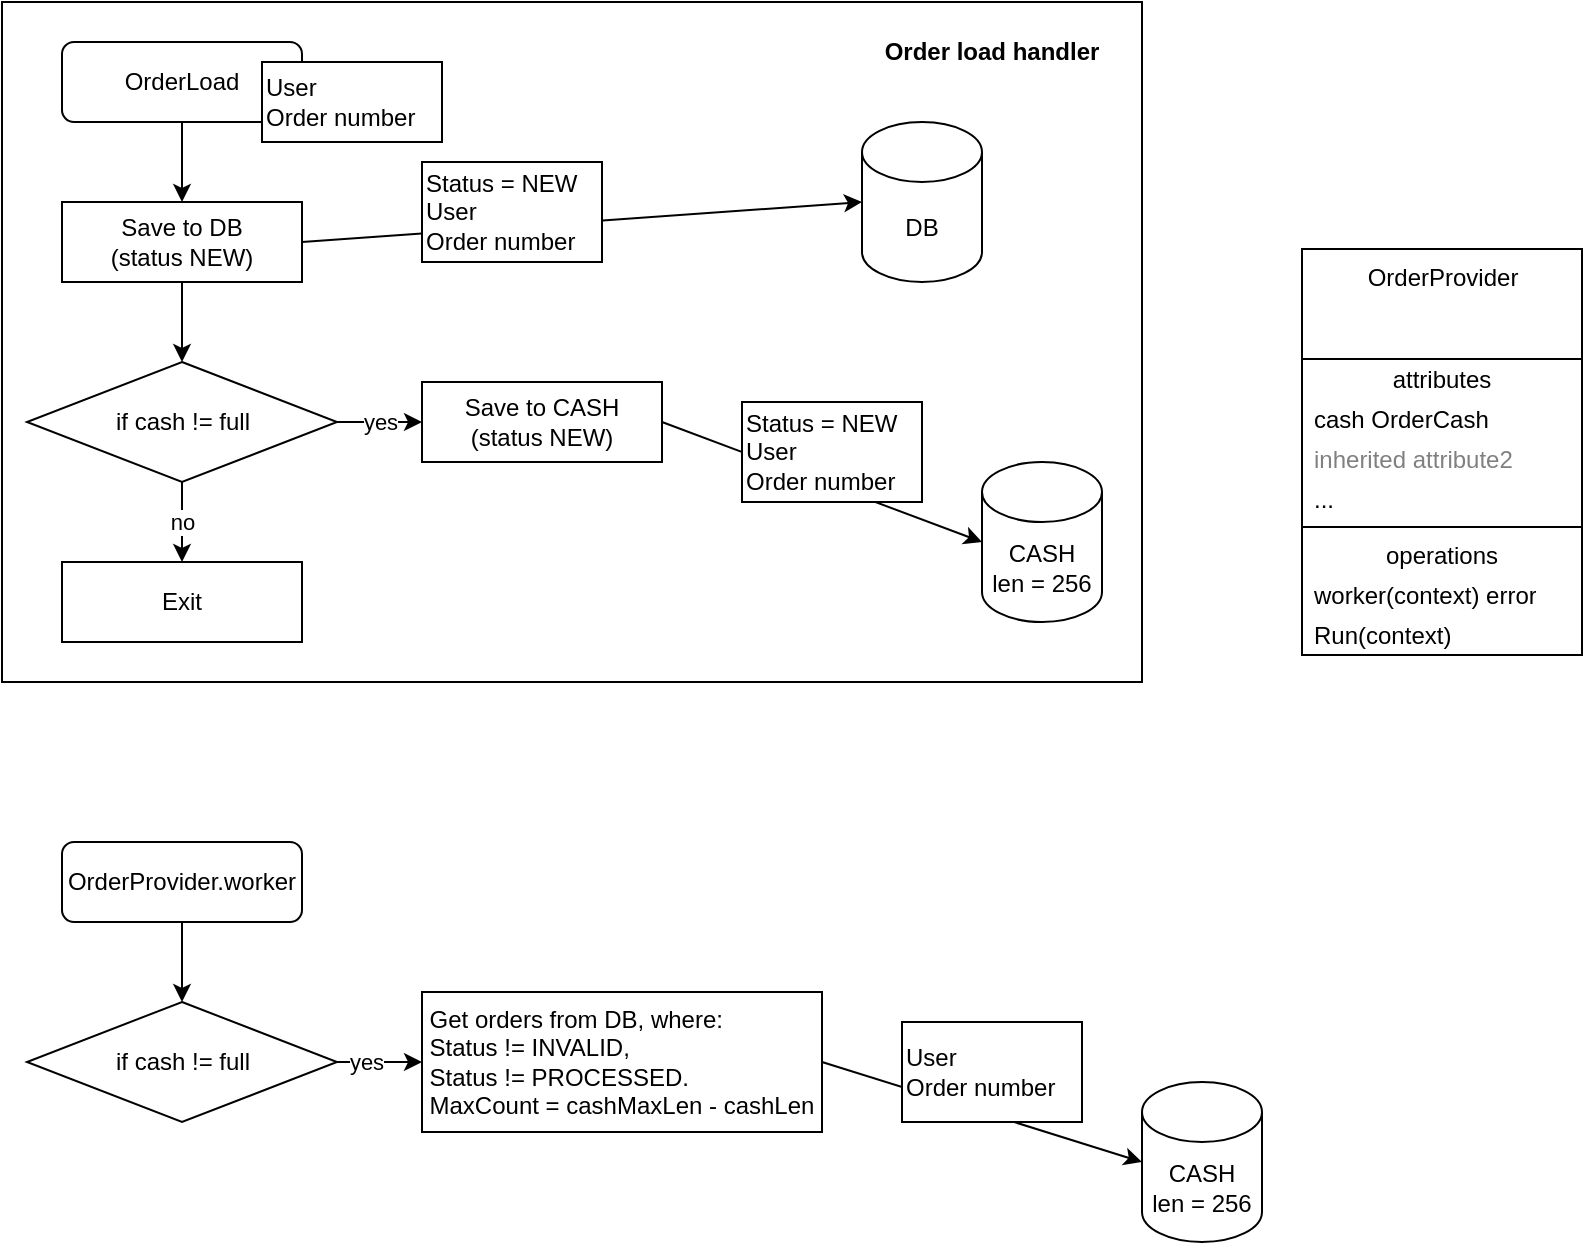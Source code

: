 <mxfile>
    <diagram id="EE3FyEcN0oXOgf9-N17r" name="OrderLoad handler">
        <mxGraphModel dx="871" dy="689" grid="1" gridSize="10" guides="1" tooltips="1" connect="1" arrows="1" fold="1" page="1" pageScale="1" pageWidth="827" pageHeight="1169" math="0" shadow="0">
            <root>
                <mxCell id="0"/>
                <mxCell id="1" parent="0"/>
                <mxCell id="22" value="" style="rounded=0;whiteSpace=wrap;html=1;" vertex="1" parent="1">
                    <mxGeometry x="10" y="20" width="570" height="340" as="geometry"/>
                </mxCell>
                <mxCell id="10" style="edgeStyle=none;html=1;exitX=0.5;exitY=1;exitDx=0;exitDy=0;entryX=0.5;entryY=0;entryDx=0;entryDy=0;" edge="1" parent="1" source="2" target="5">
                    <mxGeometry relative="1" as="geometry"/>
                </mxCell>
                <mxCell id="2" value="OrderLoad" style="rounded=1;whiteSpace=wrap;html=1;" vertex="1" parent="1">
                    <mxGeometry x="40" y="40" width="120" height="40" as="geometry"/>
                </mxCell>
                <mxCell id="3" value="User&lt;br&gt;Order number" style="rounded=0;whiteSpace=wrap;html=1;align=left;" vertex="1" parent="1">
                    <mxGeometry x="140" y="50" width="90" height="40" as="geometry"/>
                </mxCell>
                <mxCell id="4" value="DB" style="shape=cylinder3;whiteSpace=wrap;html=1;boundedLbl=1;backgroundOutline=1;size=15;" vertex="1" parent="1">
                    <mxGeometry x="440" y="80" width="60" height="80" as="geometry"/>
                </mxCell>
                <mxCell id="17" style="edgeStyle=none;html=1;exitX=0.5;exitY=1;exitDx=0;exitDy=0;entryX=0.5;entryY=0;entryDx=0;entryDy=0;" edge="1" parent="1" source="5" target="16">
                    <mxGeometry relative="1" as="geometry"/>
                </mxCell>
                <mxCell id="5" value="Save to DB&lt;br&gt;(status NEW)" style="rounded=0;whiteSpace=wrap;html=1;" vertex="1" parent="1">
                    <mxGeometry x="40" y="120" width="120" height="40" as="geometry"/>
                </mxCell>
                <mxCell id="6" value="" style="endArrow=classic;html=1;exitX=1;exitY=0.5;exitDx=0;exitDy=0;entryX=0;entryY=0.5;entryDx=0;entryDy=0;entryPerimeter=0;" edge="1" parent="1" source="5" target="4">
                    <mxGeometry width="50" height="50" relative="1" as="geometry">
                        <mxPoint x="430" y="430" as="sourcePoint"/>
                        <mxPoint x="480" y="380" as="targetPoint"/>
                    </mxGeometry>
                </mxCell>
                <mxCell id="7" value="Status = NEW&lt;br&gt;User&lt;br&gt;Order number" style="rounded=0;whiteSpace=wrap;html=1;align=left;" vertex="1" parent="1">
                    <mxGeometry x="220" y="100" width="90" height="50" as="geometry"/>
                </mxCell>
                <mxCell id="14" style="edgeStyle=none;html=1;exitX=1;exitY=0.5;exitDx=0;exitDy=0;entryX=0;entryY=0.5;entryDx=0;entryDy=0;entryPerimeter=0;" edge="1" parent="1" source="11" target="13">
                    <mxGeometry relative="1" as="geometry"/>
                </mxCell>
                <mxCell id="11" value="Save to CASH&lt;br&gt;(status NEW)" style="rounded=0;whiteSpace=wrap;html=1;" vertex="1" parent="1">
                    <mxGeometry x="220" y="210" width="120" height="40" as="geometry"/>
                </mxCell>
                <mxCell id="13" value="CASH&lt;br&gt;len = 256" style="shape=cylinder3;whiteSpace=wrap;html=1;boundedLbl=1;backgroundOutline=1;size=15;" vertex="1" parent="1">
                    <mxGeometry x="500" y="250" width="60" height="80" as="geometry"/>
                </mxCell>
                <mxCell id="15" value="Status = NEW&lt;br&gt;User&lt;br&gt;Order number" style="rounded=0;whiteSpace=wrap;html=1;align=left;" vertex="1" parent="1">
                    <mxGeometry x="380" y="220" width="90" height="50" as="geometry"/>
                </mxCell>
                <mxCell id="19" value="yes" style="edgeStyle=none;html=1;exitX=1;exitY=0.5;exitDx=0;exitDy=0;entryX=0;entryY=0.5;entryDx=0;entryDy=0;" edge="1" parent="1" source="16" target="11">
                    <mxGeometry relative="1" as="geometry"/>
                </mxCell>
                <mxCell id="21" value="no" style="edgeStyle=none;html=1;exitX=0.5;exitY=1;exitDx=0;exitDy=0;entryX=0.5;entryY=0;entryDx=0;entryDy=0;" edge="1" parent="1" source="16" target="20">
                    <mxGeometry relative="1" as="geometry"/>
                </mxCell>
                <mxCell id="16" value="if cash != full" style="rhombus;whiteSpace=wrap;html=1;" vertex="1" parent="1">
                    <mxGeometry x="22.5" y="200" width="155" height="60" as="geometry"/>
                </mxCell>
                <mxCell id="20" value="Exit" style="rounded=0;whiteSpace=wrap;html=1;" vertex="1" parent="1">
                    <mxGeometry x="40" y="300" width="120" height="40" as="geometry"/>
                </mxCell>
                <mxCell id="23" value="Order load handler" style="text;html=1;strokeColor=none;fillColor=none;align=center;verticalAlign=middle;whiteSpace=wrap;rounded=0;fontStyle=1" vertex="1" parent="1">
                    <mxGeometry x="440" y="30" width="130" height="30" as="geometry"/>
                </mxCell>
                <mxCell id="50" value="OrderProvider" style="swimlane;fontStyle=0;align=center;verticalAlign=top;childLayout=stackLayout;horizontal=1;startSize=55;horizontalStack=0;resizeParent=1;resizeParentMax=0;resizeLast=0;collapsible=0;marginBottom=0;html=1;" vertex="1" parent="1">
                    <mxGeometry x="660" y="143.5" width="140" height="203" as="geometry"/>
                </mxCell>
                <mxCell id="51" value="attributes" style="text;html=1;strokeColor=none;fillColor=none;align=center;verticalAlign=middle;spacingLeft=4;spacingRight=4;overflow=hidden;rotatable=0;points=[[0,0.5],[1,0.5]];portConstraint=eastwest;" vertex="1" parent="50">
                    <mxGeometry y="55" width="140" height="20" as="geometry"/>
                </mxCell>
                <mxCell id="52" value="cash OrderCash" style="text;html=1;strokeColor=none;fillColor=none;align=left;verticalAlign=middle;spacingLeft=4;spacingRight=4;overflow=hidden;rotatable=0;points=[[0,0.5],[1,0.5]];portConstraint=eastwest;" vertex="1" parent="50">
                    <mxGeometry y="75" width="140" height="20" as="geometry"/>
                </mxCell>
                <mxCell id="53" value="inherited attribute2" style="text;html=1;strokeColor=none;fillColor=none;align=left;verticalAlign=middle;spacingLeft=4;spacingRight=4;overflow=hidden;rotatable=0;points=[[0,0.5],[1,0.5]];portConstraint=eastwest;fontColor=#808080;" vertex="1" parent="50">
                    <mxGeometry y="95" width="140" height="20" as="geometry"/>
                </mxCell>
                <mxCell id="54" value="..." style="text;html=1;strokeColor=none;fillColor=none;align=left;verticalAlign=middle;spacingLeft=4;spacingRight=4;overflow=hidden;rotatable=0;points=[[0,0.5],[1,0.5]];portConstraint=eastwest;" vertex="1" parent="50">
                    <mxGeometry y="115" width="140" height="20" as="geometry"/>
                </mxCell>
                <mxCell id="55" value="" style="line;strokeWidth=1;fillColor=none;align=left;verticalAlign=middle;spacingTop=-1;spacingLeft=3;spacingRight=3;rotatable=0;labelPosition=right;points=[];portConstraint=eastwest;" vertex="1" parent="50">
                    <mxGeometry y="135" width="140" height="8" as="geometry"/>
                </mxCell>
                <mxCell id="56" value="operations" style="text;html=1;strokeColor=none;fillColor=none;align=center;verticalAlign=middle;spacingLeft=4;spacingRight=4;overflow=hidden;rotatable=0;points=[[0,0.5],[1,0.5]];portConstraint=eastwest;" vertex="1" parent="50">
                    <mxGeometry y="143" width="140" height="20" as="geometry"/>
                </mxCell>
                <mxCell id="57" value="worker(context) error" style="text;html=1;strokeColor=none;fillColor=none;align=left;verticalAlign=middle;spacingLeft=4;spacingRight=4;overflow=hidden;rotatable=0;points=[[0,0.5],[1,0.5]];portConstraint=eastwest;" vertex="1" parent="50">
                    <mxGeometry y="163" width="140" height="20" as="geometry"/>
                </mxCell>
                <mxCell id="58" value="Run(context)" style="text;html=1;strokeColor=none;fillColor=none;align=left;verticalAlign=middle;spacingLeft=4;spacingRight=4;overflow=hidden;rotatable=0;points=[[0,0.5],[1,0.5]];portConstraint=eastwest;" vertex="1" parent="50">
                    <mxGeometry y="183" width="140" height="20" as="geometry"/>
                </mxCell>
                <mxCell id="61" value="" style="edgeStyle=none;html=1;" edge="1" parent="1" source="59" target="60">
                    <mxGeometry relative="1" as="geometry"/>
                </mxCell>
                <mxCell id="59" value="OrderProvider.worker" style="rounded=1;whiteSpace=wrap;html=1;" vertex="1" parent="1">
                    <mxGeometry x="40" y="440" width="120" height="40" as="geometry"/>
                </mxCell>
                <mxCell id="63" value="" style="edgeStyle=none;html=1;" edge="1" parent="1" source="60" target="62">
                    <mxGeometry relative="1" as="geometry"/>
                </mxCell>
                <mxCell id="64" value="yes" style="edgeLabel;html=1;align=center;verticalAlign=middle;resizable=0;points=[];" vertex="1" connectable="0" parent="63">
                    <mxGeometry x="-0.345" y="1" relative="1" as="geometry">
                        <mxPoint y="1" as="offset"/>
                    </mxGeometry>
                </mxCell>
                <mxCell id="60" value="if cash != full" style="rhombus;whiteSpace=wrap;html=1;" vertex="1" parent="1">
                    <mxGeometry x="22.5" y="520" width="155" height="60" as="geometry"/>
                </mxCell>
                <mxCell id="66" style="edgeStyle=none;html=1;exitX=1;exitY=0.5;exitDx=0;exitDy=0;entryX=0;entryY=0.5;entryDx=0;entryDy=0;entryPerimeter=0;" edge="1" parent="1" source="62" target="65">
                    <mxGeometry relative="1" as="geometry"/>
                </mxCell>
                <mxCell id="62" value="&lt;div style=&quot;text-align: left;&quot;&gt;&lt;span style=&quot;background-color: initial;&quot;&gt;Get orders from DB, where:&lt;/span&gt;&lt;/div&gt;&lt;div style=&quot;text-align: left;&quot;&gt;&lt;span style=&quot;background-color: initial;&quot;&gt;Status != INVALID,&lt;/span&gt;&lt;/div&gt;&lt;div style=&quot;text-align: left;&quot;&gt;&lt;span style=&quot;background-color: initial;&quot;&gt;Status != PROCESSED.&lt;/span&gt;&lt;/div&gt;&lt;div style=&quot;text-align: left;&quot;&gt;&lt;span style=&quot;background-color: initial;&quot;&gt;MaxCount = cashMaxLen - cashLen&lt;/span&gt;&lt;/div&gt;" style="rounded=0;whiteSpace=wrap;html=1;" vertex="1" parent="1">
                    <mxGeometry x="220" y="515" width="200" height="70" as="geometry"/>
                </mxCell>
                <mxCell id="65" value="CASH&lt;br&gt;len = 256" style="shape=cylinder3;whiteSpace=wrap;html=1;boundedLbl=1;backgroundOutline=1;size=15;" vertex="1" parent="1">
                    <mxGeometry x="580" y="560" width="60" height="80" as="geometry"/>
                </mxCell>
                <mxCell id="67" value="User&lt;br&gt;Order number" style="rounded=0;whiteSpace=wrap;html=1;align=left;" vertex="1" parent="1">
                    <mxGeometry x="460" y="530" width="90" height="50" as="geometry"/>
                </mxCell>
            </root>
        </mxGraphModel>
    </diagram>
    <diagram name="OrderChecker worker" id="65Xe9jxZVsFNUB36uszv">
        <mxGraphModel dx="1045" dy="827" grid="1" gridSize="10" guides="1" tooltips="1" connect="1" arrows="1" fold="1" page="1" pageScale="1" pageWidth="827" pageHeight="1169" math="0" shadow="0">
            <root>
                <mxCell id="Z1GZJJLQpgZPQw_ahjLU-0"/>
                <mxCell id="Z1GZJJLQpgZPQw_ahjLU-1" parent="Z1GZJJLQpgZPQw_ahjLU-0"/>
                <mxCell id="Z1GZJJLQpgZPQw_ahjLU-4" value="OrderChecker" style="rounded=1;whiteSpace=wrap;html=1;" vertex="1" parent="Z1GZJJLQpgZPQw_ahjLU-1">
                    <mxGeometry x="120" y="40" width="120" height="40" as="geometry"/>
                </mxCell>
                <mxCell id="Z1GZJJLQpgZPQw_ahjLU-5" value="User&lt;br&gt;Order number" style="rounded=0;whiteSpace=wrap;html=1;align=left;" vertex="1" parent="Z1GZJJLQpgZPQw_ahjLU-1">
                    <mxGeometry x="207.5" y="690" width="90" height="40" as="geometry"/>
                </mxCell>
                <mxCell id="Z1GZJJLQpgZPQw_ahjLU-6" value="DB" style="shape=cylinder3;whiteSpace=wrap;html=1;boundedLbl=1;backgroundOutline=1;size=15;" vertex="1" parent="Z1GZJJLQpgZPQw_ahjLU-1">
                    <mxGeometry x="507.5" y="720" width="60" height="80" as="geometry"/>
                </mxCell>
                <mxCell id="Z1GZJJLQpgZPQw_ahjLU-7" style="edgeStyle=none;html=1;exitX=0.5;exitY=1;exitDx=0;exitDy=0;entryX=0.5;entryY=0;entryDx=0;entryDy=0;" edge="1" parent="Z1GZJJLQpgZPQw_ahjLU-1" source="Z1GZJJLQpgZPQw_ahjLU-8" target="Z1GZJJLQpgZPQw_ahjLU-17">
                    <mxGeometry relative="1" as="geometry"/>
                </mxCell>
                <mxCell id="Z1GZJJLQpgZPQw_ahjLU-8" value="Save to DB&lt;br&gt;(status NEW)" style="rounded=0;whiteSpace=wrap;html=1;" vertex="1" parent="Z1GZJJLQpgZPQw_ahjLU-1">
                    <mxGeometry x="107.5" y="760" width="120" height="40" as="geometry"/>
                </mxCell>
                <mxCell id="Z1GZJJLQpgZPQw_ahjLU-9" value="" style="endArrow=classic;html=1;exitX=1;exitY=0.5;exitDx=0;exitDy=0;entryX=0;entryY=0.5;entryDx=0;entryDy=0;entryPerimeter=0;" edge="1" parent="Z1GZJJLQpgZPQw_ahjLU-1" source="Z1GZJJLQpgZPQw_ahjLU-8" target="Z1GZJJLQpgZPQw_ahjLU-6">
                    <mxGeometry width="50" height="50" relative="1" as="geometry">
                        <mxPoint x="497.5" y="1070" as="sourcePoint"/>
                        <mxPoint x="547.5" y="1020" as="targetPoint"/>
                    </mxGeometry>
                </mxCell>
                <mxCell id="Z1GZJJLQpgZPQw_ahjLU-10" value="Status = NEW&lt;br&gt;User&lt;br&gt;Order number" style="rounded=0;whiteSpace=wrap;html=1;align=left;" vertex="1" parent="Z1GZJJLQpgZPQw_ahjLU-1">
                    <mxGeometry x="287.5" y="740" width="90" height="50" as="geometry"/>
                </mxCell>
                <mxCell id="Z1GZJJLQpgZPQw_ahjLU-11" style="edgeStyle=none;html=1;exitX=1;exitY=0.5;exitDx=0;exitDy=0;entryX=0;entryY=0.5;entryDx=0;entryDy=0;entryPerimeter=0;" edge="1" parent="Z1GZJJLQpgZPQw_ahjLU-1" source="Z1GZJJLQpgZPQw_ahjLU-12" target="Z1GZJJLQpgZPQw_ahjLU-13">
                    <mxGeometry relative="1" as="geometry"/>
                </mxCell>
                <mxCell id="Z1GZJJLQpgZPQw_ahjLU-12" value="Save to CASH&lt;br&gt;(status NEW)" style="rounded=0;whiteSpace=wrap;html=1;" vertex="1" parent="Z1GZJJLQpgZPQw_ahjLU-1">
                    <mxGeometry x="287.5" y="850" width="120" height="40" as="geometry"/>
                </mxCell>
                <mxCell id="Z1GZJJLQpgZPQw_ahjLU-13" value="CASH&lt;br&gt;len = 256" style="shape=cylinder3;whiteSpace=wrap;html=1;boundedLbl=1;backgroundOutline=1;size=15;" vertex="1" parent="Z1GZJJLQpgZPQw_ahjLU-1">
                    <mxGeometry x="567.5" y="890" width="60" height="80" as="geometry"/>
                </mxCell>
                <mxCell id="Z1GZJJLQpgZPQw_ahjLU-14" value="Status = NEW&lt;br&gt;User&lt;br&gt;Order number" style="rounded=0;whiteSpace=wrap;html=1;align=left;" vertex="1" parent="Z1GZJJLQpgZPQw_ahjLU-1">
                    <mxGeometry x="447.5" y="860" width="90" height="50" as="geometry"/>
                </mxCell>
                <mxCell id="Z1GZJJLQpgZPQw_ahjLU-15" value="yes" style="edgeStyle=none;html=1;exitX=1;exitY=0.5;exitDx=0;exitDy=0;entryX=0;entryY=0.5;entryDx=0;entryDy=0;" edge="1" parent="Z1GZJJLQpgZPQw_ahjLU-1" source="Z1GZJJLQpgZPQw_ahjLU-17" target="Z1GZJJLQpgZPQw_ahjLU-12">
                    <mxGeometry relative="1" as="geometry"/>
                </mxCell>
                <mxCell id="Z1GZJJLQpgZPQw_ahjLU-16" value="no" style="edgeStyle=none;html=1;exitX=0.5;exitY=1;exitDx=0;exitDy=0;entryX=0.5;entryY=0;entryDx=0;entryDy=0;" edge="1" parent="Z1GZJJLQpgZPQw_ahjLU-1" source="Z1GZJJLQpgZPQw_ahjLU-17" target="Z1GZJJLQpgZPQw_ahjLU-18">
                    <mxGeometry relative="1" as="geometry"/>
                </mxCell>
                <mxCell id="Z1GZJJLQpgZPQw_ahjLU-17" value="if cash != full" style="rhombus;whiteSpace=wrap;html=1;" vertex="1" parent="Z1GZJJLQpgZPQw_ahjLU-1">
                    <mxGeometry x="90" y="840" width="155" height="60" as="geometry"/>
                </mxCell>
                <mxCell id="Z1GZJJLQpgZPQw_ahjLU-18" value="Exit" style="rounded=0;whiteSpace=wrap;html=1;" vertex="1" parent="Z1GZJJLQpgZPQw_ahjLU-1">
                    <mxGeometry x="107.5" y="940" width="120" height="40" as="geometry"/>
                </mxCell>
                <mxCell id="Z1GZJJLQpgZPQw_ahjLU-29" value="" style="edgeStyle=none;html=1;" edge="1" parent="Z1GZJJLQpgZPQw_ahjLU-1" source="Z1GZJJLQpgZPQw_ahjLU-30" target="Z1GZJJLQpgZPQw_ahjLU-33">
                    <mxGeometry relative="1" as="geometry"/>
                </mxCell>
                <mxCell id="Z1GZJJLQpgZPQw_ahjLU-30" value="OrderProvider.worker" style="rounded=1;whiteSpace=wrap;html=1;" vertex="1" parent="Z1GZJJLQpgZPQw_ahjLU-1">
                    <mxGeometry x="40" y="440" width="120" height="40" as="geometry"/>
                </mxCell>
                <mxCell id="Z1GZJJLQpgZPQw_ahjLU-33" value="if cash != full" style="rhombus;whiteSpace=wrap;html=1;" vertex="1" parent="Z1GZJJLQpgZPQw_ahjLU-1">
                    <mxGeometry x="22.5" y="520" width="155" height="60" as="geometry"/>
                </mxCell>
                <mxCell id="Z1GZJJLQpgZPQw_ahjLU-35" value="&lt;div style=&quot;text-align: left;&quot;&gt;&lt;span style=&quot;background-color: initial;&quot;&gt;Get orders from DB, where:&lt;/span&gt;&lt;/div&gt;&lt;div style=&quot;text-align: left;&quot;&gt;&lt;span style=&quot;background-color: initial;&quot;&gt;Status != INVALID,&lt;/span&gt;&lt;/div&gt;&lt;div style=&quot;text-align: left;&quot;&gt;&lt;span style=&quot;background-color: initial;&quot;&gt;Status != PROCESSED.&lt;/span&gt;&lt;/div&gt;&lt;div style=&quot;text-align: left;&quot;&gt;&lt;span style=&quot;background-color: initial;&quot;&gt;MaxCount = cashMaxLen - cashLen&lt;/span&gt;&lt;/div&gt;" style="rounded=0;whiteSpace=wrap;html=1;" vertex="1" parent="Z1GZJJLQpgZPQw_ahjLU-1">
                    <mxGeometry x="207.5" y="430" width="200" height="70" as="geometry"/>
                </mxCell>
                <mxCell id="Z1GZJJLQpgZPQw_ahjLU-36" value="CASH&lt;br&gt;len = 256" style="shape=cylinder3;whiteSpace=wrap;html=1;boundedLbl=1;backgroundOutline=1;size=15;" vertex="1" parent="Z1GZJJLQpgZPQw_ahjLU-1">
                    <mxGeometry x="580" y="560" width="60" height="80" as="geometry"/>
                </mxCell>
                <mxCell id="Z1GZJJLQpgZPQw_ahjLU-37" value="User&lt;br&gt;Order number" style="rounded=0;whiteSpace=wrap;html=1;align=left;" vertex="1" parent="Z1GZJJLQpgZPQw_ahjLU-1">
                    <mxGeometry x="460" y="530" width="90" height="50" as="geometry"/>
                </mxCell>
                <mxCell id="8txTYELBoxjARw4TTfnx-0" value="&lt;div style=&quot;text-align: left;&quot;&gt;Fill free cache cells&lt;/div&gt;" style="rounded=0;whiteSpace=wrap;html=1;" vertex="1" parent="Z1GZJJLQpgZPQw_ahjLU-1">
                    <mxGeometry x="310" y="130" width="120" height="40" as="geometry"/>
                </mxCell>
                <mxCell id="8txTYELBoxjARw4TTfnx-2" value="if cash != full" style="rhombus;whiteSpace=wrap;html=1;" vertex="1" parent="Z1GZJJLQpgZPQw_ahjLU-1">
                    <mxGeometry x="102.5" y="120" width="155" height="60" as="geometry"/>
                </mxCell>
            </root>
        </mxGraphModel>
    </diagram>
</mxfile>